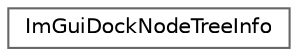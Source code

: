 digraph "类继承关系图"
{
 // LATEX_PDF_SIZE
  bgcolor="transparent";
  edge [fontname=Helvetica,fontsize=10,labelfontname=Helvetica,labelfontsize=10];
  node [fontname=Helvetica,fontsize=10,shape=box,height=0.2,width=0.4];
  rankdir="LR";
  Node0 [id="Node000000",label="ImGuiDockNodeTreeInfo",height=0.2,width=0.4,color="grey40", fillcolor="white", style="filled",URL="$struct_im_gui_dock_node_tree_info.html",tooltip=" "];
}
